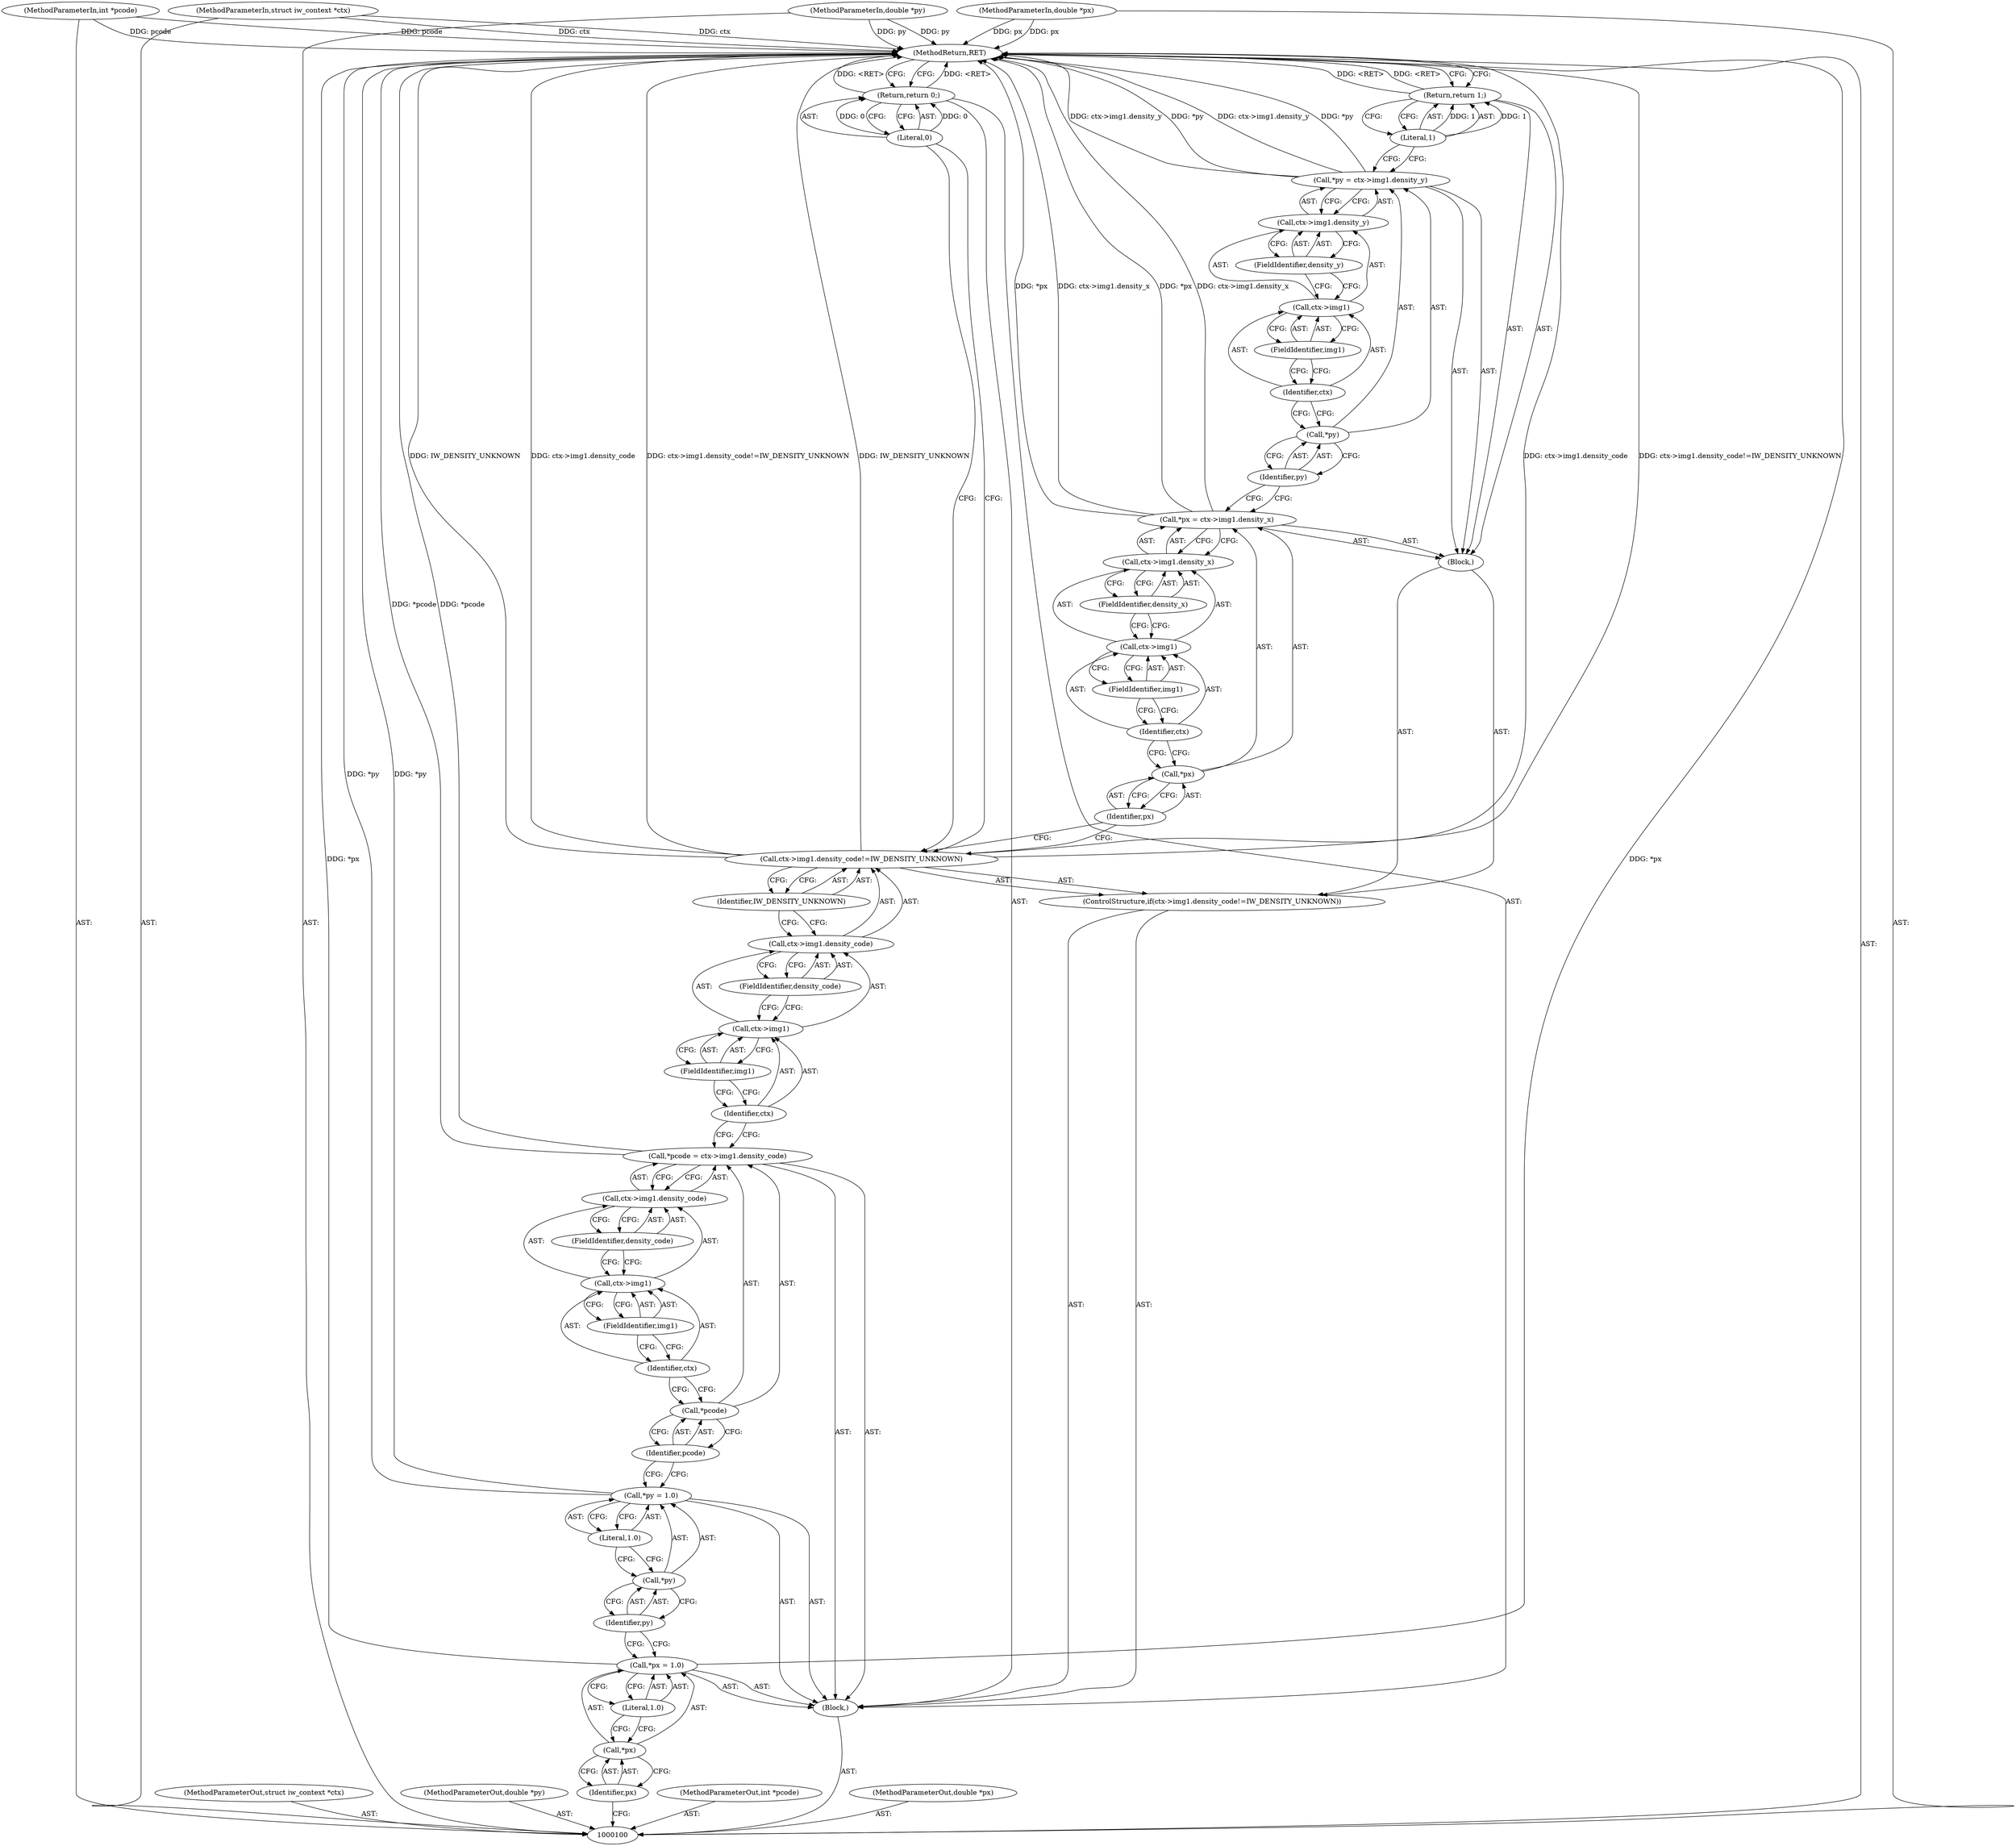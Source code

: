 digraph "1_imageworsener_dc49c807926b96e503bd7c0dec35119eecd6c6fe" {
"1000151" [label="(MethodReturn,RET)"];
"1000101" [label="(MethodParameterIn,struct iw_context *ctx)"];
"1000183" [label="(MethodParameterOut,struct iw_context *ctx)"];
"1000147" [label="(Return,return 1;)"];
"1000148" [label="(Literal,1)"];
"1000149" [label="(Return,return 0;)"];
"1000150" [label="(Literal,0)"];
"1000103" [label="(MethodParameterIn,double *py)"];
"1000185" [label="(MethodParameterOut,double *py)"];
"1000104" [label="(MethodParameterIn,int *pcode)"];
"1000186" [label="(MethodParameterOut,int *pcode)"];
"1000102" [label="(MethodParameterIn,double *px)"];
"1000184" [label="(MethodParameterOut,double *px)"];
"1000105" [label="(Block,)"];
"1000106" [label="(Call,*px = 1.0)"];
"1000107" [label="(Call,*px)"];
"1000108" [label="(Identifier,px)"];
"1000109" [label="(Literal,1.0)"];
"1000110" [label="(Call,*py = 1.0)"];
"1000111" [label="(Call,*py)"];
"1000112" [label="(Identifier,py)"];
"1000113" [label="(Literal,1.0)"];
"1000114" [label="(Call,*pcode = ctx->img1.density_code)"];
"1000115" [label="(Call,*pcode)"];
"1000117" [label="(Call,ctx->img1.density_code)"];
"1000118" [label="(Call,ctx->img1)"];
"1000119" [label="(Identifier,ctx)"];
"1000120" [label="(FieldIdentifier,img1)"];
"1000116" [label="(Identifier,pcode)"];
"1000121" [label="(FieldIdentifier,density_code)"];
"1000122" [label="(ControlStructure,if(ctx->img1.density_code!=IW_DENSITY_UNKNOWN))"];
"1000128" [label="(FieldIdentifier,density_code)"];
"1000129" [label="(Identifier,IW_DENSITY_UNKNOWN)"];
"1000123" [label="(Call,ctx->img1.density_code!=IW_DENSITY_UNKNOWN)"];
"1000124" [label="(Call,ctx->img1.density_code)"];
"1000125" [label="(Call,ctx->img1)"];
"1000126" [label="(Identifier,ctx)"];
"1000130" [label="(Block,)"];
"1000127" [label="(FieldIdentifier,img1)"];
"1000137" [label="(FieldIdentifier,img1)"];
"1000138" [label="(FieldIdentifier,density_x)"];
"1000131" [label="(Call,*px = ctx->img1.density_x)"];
"1000132" [label="(Call,*px)"];
"1000133" [label="(Identifier,px)"];
"1000134" [label="(Call,ctx->img1.density_x)"];
"1000135" [label="(Call,ctx->img1)"];
"1000136" [label="(Identifier,ctx)"];
"1000145" [label="(FieldIdentifier,img1)"];
"1000146" [label="(FieldIdentifier,density_y)"];
"1000139" [label="(Call,*py = ctx->img1.density_y)"];
"1000140" [label="(Call,*py)"];
"1000141" [label="(Identifier,py)"];
"1000142" [label="(Call,ctx->img1.density_y)"];
"1000143" [label="(Call,ctx->img1)"];
"1000144" [label="(Identifier,ctx)"];
"1000151" -> "1000100"  [label="AST: "];
"1000151" -> "1000147"  [label="CFG: "];
"1000151" -> "1000149"  [label="CFG: "];
"1000147" -> "1000151"  [label="DDG: <RET>"];
"1000149" -> "1000151"  [label="DDG: <RET>"];
"1000139" -> "1000151"  [label="DDG: ctx->img1.density_y"];
"1000139" -> "1000151"  [label="DDG: *py"];
"1000106" -> "1000151"  [label="DDG: *px"];
"1000104" -> "1000151"  [label="DDG: pcode"];
"1000114" -> "1000151"  [label="DDG: *pcode"];
"1000102" -> "1000151"  [label="DDG: px"];
"1000110" -> "1000151"  [label="DDG: *py"];
"1000123" -> "1000151"  [label="DDG: ctx->img1.density_code!=IW_DENSITY_UNKNOWN"];
"1000123" -> "1000151"  [label="DDG: IW_DENSITY_UNKNOWN"];
"1000123" -> "1000151"  [label="DDG: ctx->img1.density_code"];
"1000131" -> "1000151"  [label="DDG: *px"];
"1000131" -> "1000151"  [label="DDG: ctx->img1.density_x"];
"1000103" -> "1000151"  [label="DDG: py"];
"1000101" -> "1000151"  [label="DDG: ctx"];
"1000101" -> "1000100"  [label="AST: "];
"1000101" -> "1000151"  [label="DDG: ctx"];
"1000183" -> "1000100"  [label="AST: "];
"1000147" -> "1000130"  [label="AST: "];
"1000147" -> "1000148"  [label="CFG: "];
"1000148" -> "1000147"  [label="AST: "];
"1000151" -> "1000147"  [label="CFG: "];
"1000147" -> "1000151"  [label="DDG: <RET>"];
"1000148" -> "1000147"  [label="DDG: 1"];
"1000148" -> "1000147"  [label="AST: "];
"1000148" -> "1000139"  [label="CFG: "];
"1000147" -> "1000148"  [label="CFG: "];
"1000148" -> "1000147"  [label="DDG: 1"];
"1000149" -> "1000105"  [label="AST: "];
"1000149" -> "1000150"  [label="CFG: "];
"1000150" -> "1000149"  [label="AST: "];
"1000151" -> "1000149"  [label="CFG: "];
"1000149" -> "1000151"  [label="DDG: <RET>"];
"1000150" -> "1000149"  [label="DDG: 0"];
"1000150" -> "1000149"  [label="AST: "];
"1000150" -> "1000123"  [label="CFG: "];
"1000149" -> "1000150"  [label="CFG: "];
"1000150" -> "1000149"  [label="DDG: 0"];
"1000103" -> "1000100"  [label="AST: "];
"1000103" -> "1000151"  [label="DDG: py"];
"1000185" -> "1000100"  [label="AST: "];
"1000104" -> "1000100"  [label="AST: "];
"1000104" -> "1000151"  [label="DDG: pcode"];
"1000186" -> "1000100"  [label="AST: "];
"1000102" -> "1000100"  [label="AST: "];
"1000102" -> "1000151"  [label="DDG: px"];
"1000184" -> "1000100"  [label="AST: "];
"1000105" -> "1000100"  [label="AST: "];
"1000106" -> "1000105"  [label="AST: "];
"1000110" -> "1000105"  [label="AST: "];
"1000114" -> "1000105"  [label="AST: "];
"1000122" -> "1000105"  [label="AST: "];
"1000149" -> "1000105"  [label="AST: "];
"1000106" -> "1000105"  [label="AST: "];
"1000106" -> "1000109"  [label="CFG: "];
"1000107" -> "1000106"  [label="AST: "];
"1000109" -> "1000106"  [label="AST: "];
"1000112" -> "1000106"  [label="CFG: "];
"1000106" -> "1000151"  [label="DDG: *px"];
"1000107" -> "1000106"  [label="AST: "];
"1000107" -> "1000108"  [label="CFG: "];
"1000108" -> "1000107"  [label="AST: "];
"1000109" -> "1000107"  [label="CFG: "];
"1000108" -> "1000107"  [label="AST: "];
"1000108" -> "1000100"  [label="CFG: "];
"1000107" -> "1000108"  [label="CFG: "];
"1000109" -> "1000106"  [label="AST: "];
"1000109" -> "1000107"  [label="CFG: "];
"1000106" -> "1000109"  [label="CFG: "];
"1000110" -> "1000105"  [label="AST: "];
"1000110" -> "1000113"  [label="CFG: "];
"1000111" -> "1000110"  [label="AST: "];
"1000113" -> "1000110"  [label="AST: "];
"1000116" -> "1000110"  [label="CFG: "];
"1000110" -> "1000151"  [label="DDG: *py"];
"1000111" -> "1000110"  [label="AST: "];
"1000111" -> "1000112"  [label="CFG: "];
"1000112" -> "1000111"  [label="AST: "];
"1000113" -> "1000111"  [label="CFG: "];
"1000112" -> "1000111"  [label="AST: "];
"1000112" -> "1000106"  [label="CFG: "];
"1000111" -> "1000112"  [label="CFG: "];
"1000113" -> "1000110"  [label="AST: "];
"1000113" -> "1000111"  [label="CFG: "];
"1000110" -> "1000113"  [label="CFG: "];
"1000114" -> "1000105"  [label="AST: "];
"1000114" -> "1000117"  [label="CFG: "];
"1000115" -> "1000114"  [label="AST: "];
"1000117" -> "1000114"  [label="AST: "];
"1000126" -> "1000114"  [label="CFG: "];
"1000114" -> "1000151"  [label="DDG: *pcode"];
"1000115" -> "1000114"  [label="AST: "];
"1000115" -> "1000116"  [label="CFG: "];
"1000116" -> "1000115"  [label="AST: "];
"1000119" -> "1000115"  [label="CFG: "];
"1000117" -> "1000114"  [label="AST: "];
"1000117" -> "1000121"  [label="CFG: "];
"1000118" -> "1000117"  [label="AST: "];
"1000121" -> "1000117"  [label="AST: "];
"1000114" -> "1000117"  [label="CFG: "];
"1000118" -> "1000117"  [label="AST: "];
"1000118" -> "1000120"  [label="CFG: "];
"1000119" -> "1000118"  [label="AST: "];
"1000120" -> "1000118"  [label="AST: "];
"1000121" -> "1000118"  [label="CFG: "];
"1000119" -> "1000118"  [label="AST: "];
"1000119" -> "1000115"  [label="CFG: "];
"1000120" -> "1000119"  [label="CFG: "];
"1000120" -> "1000118"  [label="AST: "];
"1000120" -> "1000119"  [label="CFG: "];
"1000118" -> "1000120"  [label="CFG: "];
"1000116" -> "1000115"  [label="AST: "];
"1000116" -> "1000110"  [label="CFG: "];
"1000115" -> "1000116"  [label="CFG: "];
"1000121" -> "1000117"  [label="AST: "];
"1000121" -> "1000118"  [label="CFG: "];
"1000117" -> "1000121"  [label="CFG: "];
"1000122" -> "1000105"  [label="AST: "];
"1000123" -> "1000122"  [label="AST: "];
"1000130" -> "1000122"  [label="AST: "];
"1000128" -> "1000124"  [label="AST: "];
"1000128" -> "1000125"  [label="CFG: "];
"1000124" -> "1000128"  [label="CFG: "];
"1000129" -> "1000123"  [label="AST: "];
"1000129" -> "1000124"  [label="CFG: "];
"1000123" -> "1000129"  [label="CFG: "];
"1000123" -> "1000122"  [label="AST: "];
"1000123" -> "1000129"  [label="CFG: "];
"1000124" -> "1000123"  [label="AST: "];
"1000129" -> "1000123"  [label="AST: "];
"1000133" -> "1000123"  [label="CFG: "];
"1000150" -> "1000123"  [label="CFG: "];
"1000123" -> "1000151"  [label="DDG: ctx->img1.density_code!=IW_DENSITY_UNKNOWN"];
"1000123" -> "1000151"  [label="DDG: IW_DENSITY_UNKNOWN"];
"1000123" -> "1000151"  [label="DDG: ctx->img1.density_code"];
"1000124" -> "1000123"  [label="AST: "];
"1000124" -> "1000128"  [label="CFG: "];
"1000125" -> "1000124"  [label="AST: "];
"1000128" -> "1000124"  [label="AST: "];
"1000129" -> "1000124"  [label="CFG: "];
"1000125" -> "1000124"  [label="AST: "];
"1000125" -> "1000127"  [label="CFG: "];
"1000126" -> "1000125"  [label="AST: "];
"1000127" -> "1000125"  [label="AST: "];
"1000128" -> "1000125"  [label="CFG: "];
"1000126" -> "1000125"  [label="AST: "];
"1000126" -> "1000114"  [label="CFG: "];
"1000127" -> "1000126"  [label="CFG: "];
"1000130" -> "1000122"  [label="AST: "];
"1000131" -> "1000130"  [label="AST: "];
"1000139" -> "1000130"  [label="AST: "];
"1000147" -> "1000130"  [label="AST: "];
"1000127" -> "1000125"  [label="AST: "];
"1000127" -> "1000126"  [label="CFG: "];
"1000125" -> "1000127"  [label="CFG: "];
"1000137" -> "1000135"  [label="AST: "];
"1000137" -> "1000136"  [label="CFG: "];
"1000135" -> "1000137"  [label="CFG: "];
"1000138" -> "1000134"  [label="AST: "];
"1000138" -> "1000135"  [label="CFG: "];
"1000134" -> "1000138"  [label="CFG: "];
"1000131" -> "1000130"  [label="AST: "];
"1000131" -> "1000134"  [label="CFG: "];
"1000132" -> "1000131"  [label="AST: "];
"1000134" -> "1000131"  [label="AST: "];
"1000141" -> "1000131"  [label="CFG: "];
"1000131" -> "1000151"  [label="DDG: *px"];
"1000131" -> "1000151"  [label="DDG: ctx->img1.density_x"];
"1000132" -> "1000131"  [label="AST: "];
"1000132" -> "1000133"  [label="CFG: "];
"1000133" -> "1000132"  [label="AST: "];
"1000136" -> "1000132"  [label="CFG: "];
"1000133" -> "1000132"  [label="AST: "];
"1000133" -> "1000123"  [label="CFG: "];
"1000132" -> "1000133"  [label="CFG: "];
"1000134" -> "1000131"  [label="AST: "];
"1000134" -> "1000138"  [label="CFG: "];
"1000135" -> "1000134"  [label="AST: "];
"1000138" -> "1000134"  [label="AST: "];
"1000131" -> "1000134"  [label="CFG: "];
"1000135" -> "1000134"  [label="AST: "];
"1000135" -> "1000137"  [label="CFG: "];
"1000136" -> "1000135"  [label="AST: "];
"1000137" -> "1000135"  [label="AST: "];
"1000138" -> "1000135"  [label="CFG: "];
"1000136" -> "1000135"  [label="AST: "];
"1000136" -> "1000132"  [label="CFG: "];
"1000137" -> "1000136"  [label="CFG: "];
"1000145" -> "1000143"  [label="AST: "];
"1000145" -> "1000144"  [label="CFG: "];
"1000143" -> "1000145"  [label="CFG: "];
"1000146" -> "1000142"  [label="AST: "];
"1000146" -> "1000143"  [label="CFG: "];
"1000142" -> "1000146"  [label="CFG: "];
"1000139" -> "1000130"  [label="AST: "];
"1000139" -> "1000142"  [label="CFG: "];
"1000140" -> "1000139"  [label="AST: "];
"1000142" -> "1000139"  [label="AST: "];
"1000148" -> "1000139"  [label="CFG: "];
"1000139" -> "1000151"  [label="DDG: ctx->img1.density_y"];
"1000139" -> "1000151"  [label="DDG: *py"];
"1000140" -> "1000139"  [label="AST: "];
"1000140" -> "1000141"  [label="CFG: "];
"1000141" -> "1000140"  [label="AST: "];
"1000144" -> "1000140"  [label="CFG: "];
"1000141" -> "1000140"  [label="AST: "];
"1000141" -> "1000131"  [label="CFG: "];
"1000140" -> "1000141"  [label="CFG: "];
"1000142" -> "1000139"  [label="AST: "];
"1000142" -> "1000146"  [label="CFG: "];
"1000143" -> "1000142"  [label="AST: "];
"1000146" -> "1000142"  [label="AST: "];
"1000139" -> "1000142"  [label="CFG: "];
"1000143" -> "1000142"  [label="AST: "];
"1000143" -> "1000145"  [label="CFG: "];
"1000144" -> "1000143"  [label="AST: "];
"1000145" -> "1000143"  [label="AST: "];
"1000146" -> "1000143"  [label="CFG: "];
"1000144" -> "1000143"  [label="AST: "];
"1000144" -> "1000140"  [label="CFG: "];
"1000145" -> "1000144"  [label="CFG: "];
}
